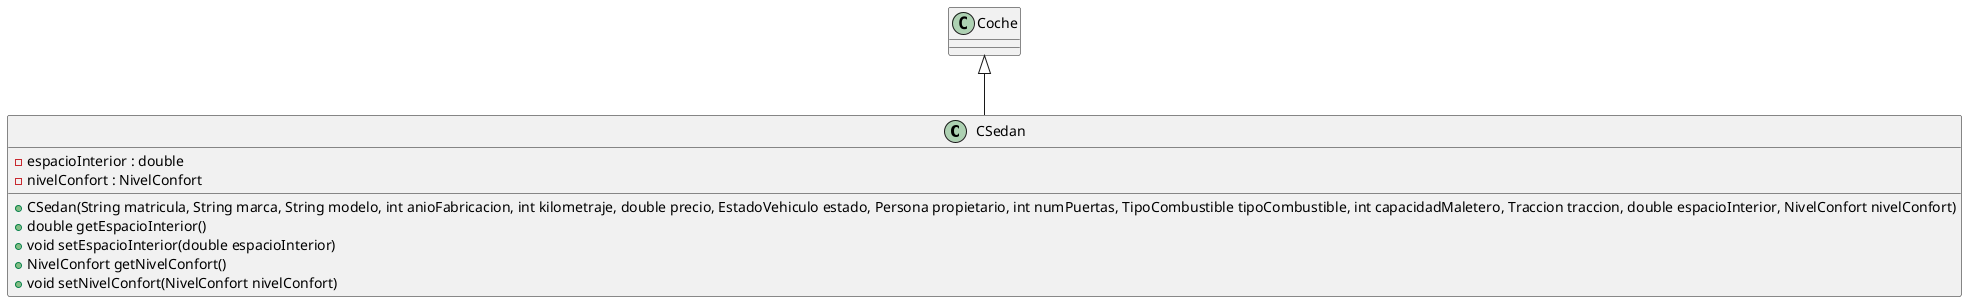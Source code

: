 @startuml
class CSedan extends Coche {
-espacioInterior : double
-nivelConfort : NivelConfort

+CSedan(String matricula, String marca, String modelo, int anioFabricacion, int kilometraje, double precio, EstadoVehiculo estado, Persona propietario, int numPuertas, TipoCombustible tipoCombustible, int capacidadMaletero, Traccion traccion, double espacioInterior, NivelConfort nivelConfort)
+double getEspacioInterior()
+void setEspacioInterior(double espacioInterior)
+NivelConfort getNivelConfort()
+void setNivelConfort(NivelConfort nivelConfort)
}
@enduml
